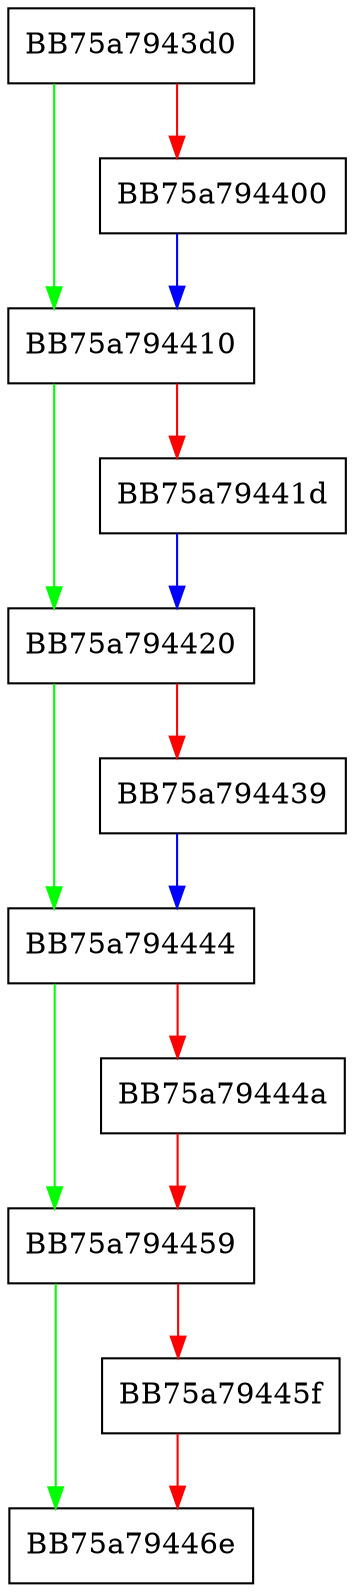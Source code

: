 digraph _wcstoi64 {
  node [shape="box"];
  graph [splines=ortho];
  BB75a7943d0 -> BB75a794410 [color="green"];
  BB75a7943d0 -> BB75a794400 [color="red"];
  BB75a794400 -> BB75a794410 [color="blue"];
  BB75a794410 -> BB75a794420 [color="green"];
  BB75a794410 -> BB75a79441d [color="red"];
  BB75a79441d -> BB75a794420 [color="blue"];
  BB75a794420 -> BB75a794444 [color="green"];
  BB75a794420 -> BB75a794439 [color="red"];
  BB75a794439 -> BB75a794444 [color="blue"];
  BB75a794444 -> BB75a794459 [color="green"];
  BB75a794444 -> BB75a79444a [color="red"];
  BB75a79444a -> BB75a794459 [color="red"];
  BB75a794459 -> BB75a79446e [color="green"];
  BB75a794459 -> BB75a79445f [color="red"];
  BB75a79445f -> BB75a79446e [color="red"];
}